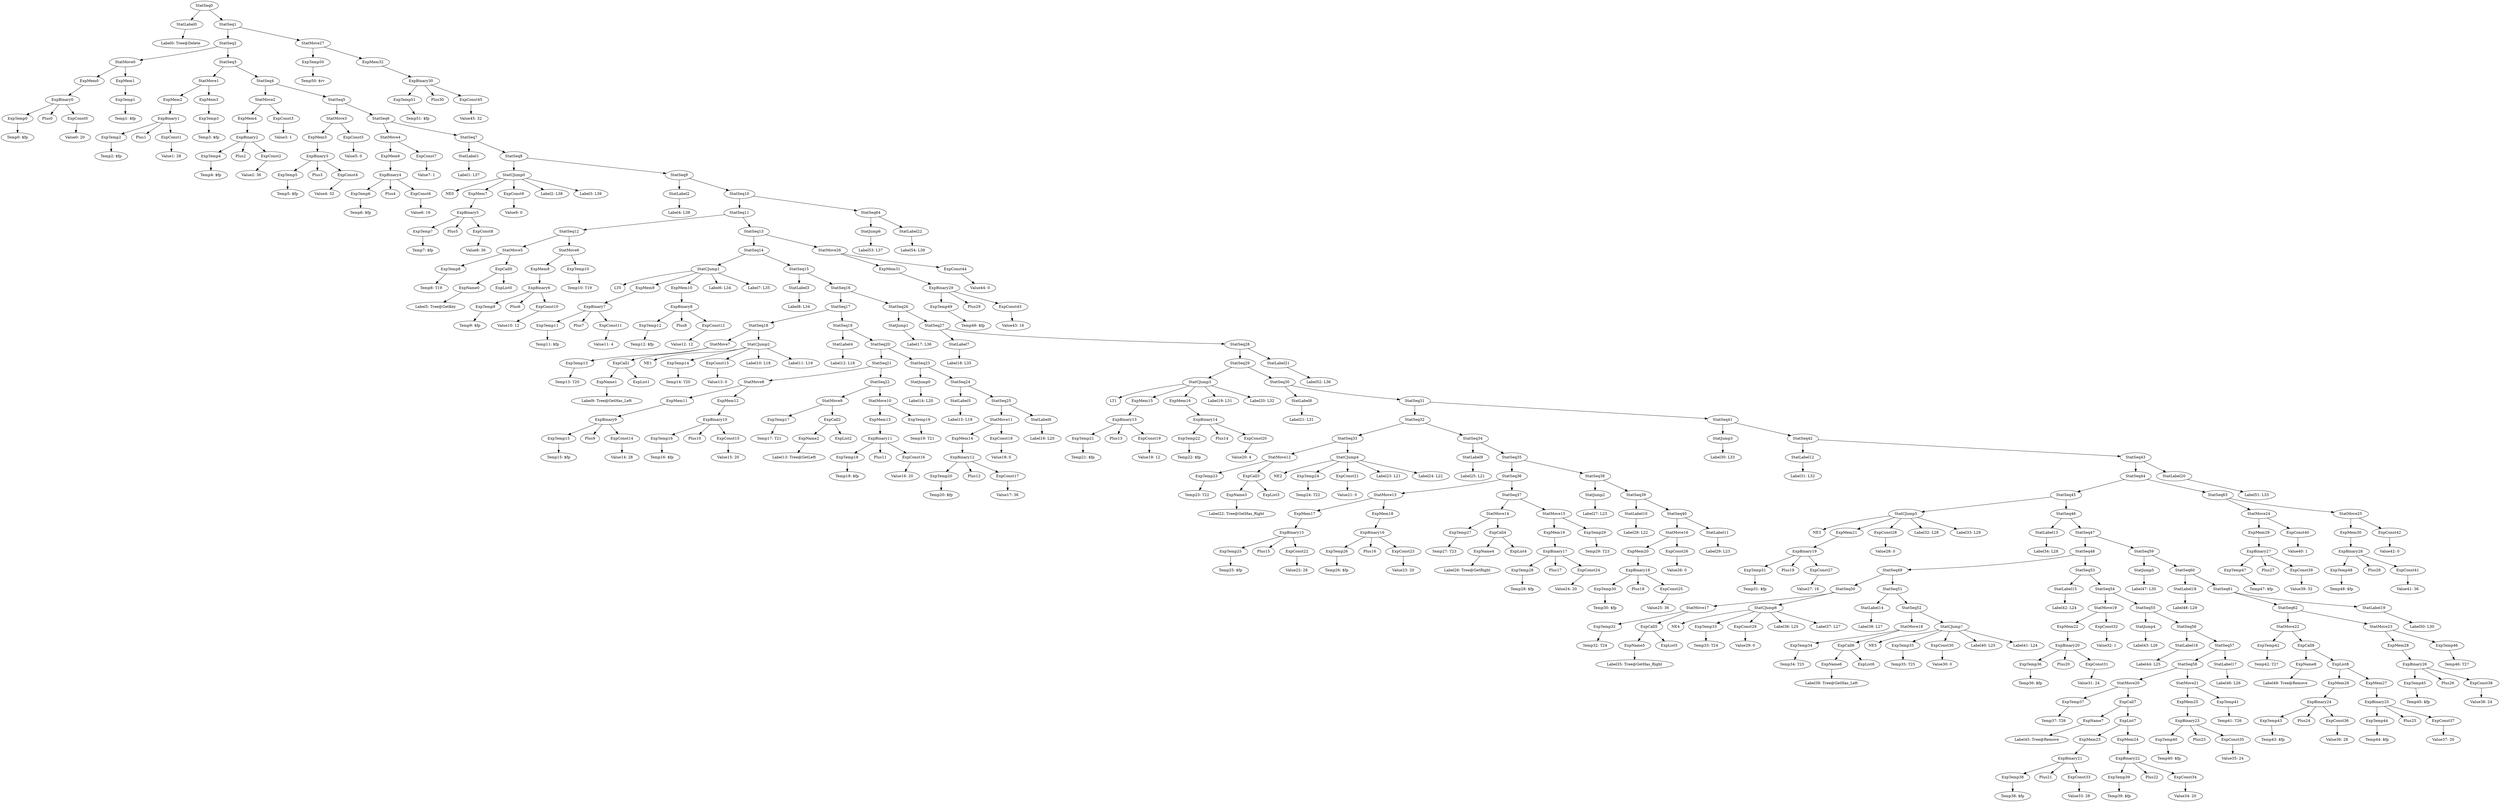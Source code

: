 digraph {
	ordering = out;
	ExpMem32 -> ExpBinary30;
	ExpBinary30 -> ExpTemp51;
	ExpBinary30 -> Plus30;
	ExpBinary30 -> ExpConst45;
	ExpTemp50 -> "Temp50: $rv";
	ExpConst44 -> "Value44: 0";
	ExpMem31 -> ExpBinary29;
	ExpConst43 -> "Value43: 16";
	StatSeq13 -> StatSeq14;
	StatSeq13 -> StatMove26;
	StatLabel21 -> "Label52: L36";
	StatSeq28 -> StatSeq29;
	StatSeq28 -> StatLabel21;
	StatSeq43 -> StatSeq44;
	StatSeq43 -> StatLabel20;
	StatMove25 -> ExpMem30;
	StatMove25 -> ExpConst42;
	ExpMem30 -> ExpBinary28;
	ExpBinary28 -> ExpTemp48;
	ExpBinary28 -> Plus28;
	ExpBinary28 -> ExpConst41;
	ExpTemp48 -> "Temp48: $fp";
	ExpConst40 -> "Value40: 1";
	StatMove24 -> ExpMem29;
	StatMove24 -> ExpConst40;
	ExpMem29 -> ExpBinary27;
	ExpConst39 -> "Value39: 32";
	StatLabel19 -> "Label50: L30";
	ExpConst38 -> "Value38: 24";
	ExpBinary26 -> ExpTemp45;
	ExpBinary26 -> Plus26;
	ExpBinary26 -> ExpConst38;
	StatSeq62 -> StatMove22;
	StatSeq62 -> StatMove23;
	ExpConst37 -> "Value37: 20";
	ExpList8 -> ExpMem26;
	ExpList8 -> ExpMem27;
	ExpTemp43 -> "Temp43: $fp";
	ExpCall8 -> ExpName8;
	ExpCall8 -> ExpList8;
	StatMove22 -> ExpTemp42;
	StatMove22 -> ExpCall8;
	ExpTemp42 -> "Temp42: T27";
	StatSeq60 -> StatLabel18;
	StatSeq60 -> StatSeq61;
	StatSeq59 -> StatJump5;
	StatSeq59 -> StatSeq60;
	StatSeq47 -> StatSeq48;
	StatSeq47 -> StatSeq59;
	StatSeq57 -> StatSeq58;
	StatSeq57 -> StatLabel17;
	ExpTemp41 -> "Temp41: T26";
	ExpMem27 -> ExpBinary25;
	StatMove21 -> ExpMem25;
	StatMove21 -> ExpTemp41;
	ExpMem25 -> ExpBinary23;
	ExpConst35 -> "Value35: 24";
	StatSeq58 -> StatMove20;
	StatSeq58 -> StatMove21;
	ExpMem24 -> ExpBinary22;
	ExpTemp39 -> "Temp39: $fp";
	ExpList7 -> ExpMem23;
	ExpList7 -> ExpMem24;
	ExpBinary25 -> ExpTemp44;
	ExpBinary25 -> Plus25;
	ExpBinary25 -> ExpConst37;
	ExpMem23 -> ExpBinary21;
	ExpCall7 -> ExpName7;
	ExpCall7 -> ExpList7;
	ExpName7 -> "Label45: Tree@Remove";
	StatMove20 -> ExpTemp37;
	StatMove20 -> ExpCall7;
	ExpTemp37 -> "Temp37: T26";
	StatSeq56 -> StatLabel16;
	StatSeq56 -> StatSeq57;
	ExpMem26 -> ExpBinary24;
	StatLabel16 -> "Label44: L25";
	ExpConst32 -> "Value32: 1";
	ExpConst31 -> "Value31: 24";
	StatSeq53 -> StatLabel15;
	StatSeq53 -> StatSeq54;
	ExpTemp45 -> "Temp45: $fp";
	StatLabel15 -> "Label42: L24";
	StatSeq48 -> StatSeq49;
	StatSeq48 -> StatSeq53;
	ExpConst30 -> "Value30: 0";
	StatMove23 -> ExpMem28;
	StatMove23 -> ExpTemp46;
	ExpTemp35 -> "Temp35: T25";
	ExpCall6 -> ExpName6;
	ExpCall6 -> ExpList6;
	ExpTemp38 -> "Temp38: $fp";
	ExpName6 -> "Label39: Tree@GetHas_Left";
	StatSeq63 -> StatMove24;
	StatSeq63 -> StatMove25;
	StatMove18 -> ExpTemp34;
	StatMove18 -> ExpCall6;
	StatSeq51 -> StatLabel14;
	StatSeq51 -> StatSeq52;
	StatSeq10 -> StatSeq11;
	StatSeq10 -> StatSeq64;
	StatLabel14 -> "Label38: L27";
	StatSeq49 -> StatSeq50;
	StatSeq49 -> StatSeq51;
	ExpConst29 -> "Value29: 0";
	ExpBinary22 -> ExpTemp39;
	ExpBinary22 -> Plus22;
	ExpBinary22 -> ExpConst34;
	ExpTemp33 -> "Temp33: T24";
	StatCJump6 -> NE4;
	StatCJump6 -> ExpTemp33;
	StatCJump6 -> ExpConst29;
	StatCJump6 -> "Label36: L25";
	StatCJump6 -> "Label37: L27";
	StatSeq50 -> StatMove17;
	StatSeq50 -> StatCJump6;
	ExpCall5 -> ExpName5;
	ExpCall5 -> ExpList5;
	ExpTemp23 -> "Temp23: T22";
	ExpMem12 -> ExpBinary10;
	ExpBinary23 -> ExpTemp40;
	ExpBinary23 -> Plus23;
	ExpBinary23 -> ExpConst35;
	StatMove16 -> ExpMem20;
	StatMove16 -> ExpConst26;
	ExpTemp44 -> "Temp44: $fp";
	StatMove11 -> ExpMem14;
	StatMove11 -> ExpConst18;
	ExpConst19 -> "Value19: 12";
	StatMove12 -> ExpTemp23;
	StatMove12 -> ExpCall3;
	StatSeq45 -> StatCJump5;
	StatSeq45 -> StatSeq46;
	ExpBinary10 -> ExpTemp16;
	ExpBinary10 -> Plus10;
	ExpBinary10 -> ExpConst15;
	ExpTemp13 -> "Temp13: T20";
	ExpTemp15 -> "Temp15: $fp";
	ExpName1 -> "Label9: Tree@GetHas_Left";
	StatJump4 -> "Label43: L26";
	ExpMem10 -> ExpBinary8;
	ExpTemp10 -> "Temp10: T19";
	ExpTemp47 -> "Temp47: $fp";
	ExpConst11 -> "Value11: 4";
	ExpConst34 -> "Value34: 20";
	StatCJump1 -> LT0;
	StatCJump1 -> ExpMem9;
	StatCJump1 -> ExpMem10;
	StatCJump1 -> "Label6: L34";
	StatCJump1 -> "Label7: L35";
	ExpCall3 -> ExpName3;
	ExpCall3 -> ExpList3;
	ExpConst25 -> "Value25: 36";
	ExpTemp16 -> "Temp16: $fp";
	StatCJump2 -> NE1;
	StatCJump2 -> ExpTemp14;
	StatCJump2 -> ExpConst13;
	StatCJump2 -> "Label10: L18";
	StatCJump2 -> "Label11: L19";
	ExpBinary6 -> ExpTemp9;
	ExpBinary6 -> Plus6;
	ExpBinary6 -> ExpConst10;
	ExpBinary24 -> ExpTemp43;
	ExpBinary24 -> Plus24;
	ExpBinary24 -> ExpConst36;
	ExpBinary9 -> ExpTemp15;
	ExpBinary9 -> Plus9;
	ExpBinary9 -> ExpConst14;
	ExpCall4 -> ExpName4;
	ExpCall4 -> ExpList4;
	StatJump3 -> "Label30: L33";
	ExpTemp32 -> "Temp32: T24";
	ExpName0 -> "Label5: Tree@GetKey";
	StatJump5 -> "Label47: L30";
	StatLabel17 -> "Label46: L26";
	ExpConst8 -> "Value8: 36";
	ExpTemp20 -> "Temp20: $fp";
	ExpConst12 -> "Value12: 12";
	ExpTemp8 -> "Temp8: T19";
	ExpMem15 -> ExpBinary13;
	StatLabel18 -> "Label48: L29";
	ExpCall0 -> ExpName0;
	ExpCall0 -> ExpList0;
	StatSeq9 -> StatLabel2;
	StatSeq9 -> StatSeq10;
	StatLabel2 -> "Label4: L38";
	StatJump6 -> "Label53: L37";
	StatMove5 -> ExpTemp8;
	StatMove5 -> ExpCall0;
	ExpConst14 -> "Value14: 28";
	ExpConst9 -> "Value9: 0";
	StatSeq21 -> StatMove8;
	StatSeq21 -> StatSeq22;
	ExpBinary11 -> ExpTemp18;
	ExpBinary11 -> Plus11;
	ExpBinary11 -> ExpConst16;
	StatLabel12 -> "Label31: L32";
	ExpBinary0 -> ExpTemp0;
	ExpBinary0 -> Plus0;
	ExpBinary0 -> ExpConst0;
	StatSeq12 -> StatMove5;
	StatSeq12 -> StatMove6;
	ExpTemp4 -> "Temp4: $fp";
	StatLabel5 -> "Label15: L19";
	ExpBinary27 -> ExpTemp47;
	ExpBinary27 -> Plus27;
	ExpBinary27 -> ExpConst39;
	StatMove1 -> ExpMem2;
	StatMove1 -> ExpMem3;
	StatLabel4 -> "Label12: L18";
	StatSeq23 -> StatJump0;
	StatSeq23 -> StatSeq24;
	StatSeq17 -> StatSeq18;
	StatSeq17 -> StatSeq19;
	ExpTemp19 -> "Temp19: T21";
	StatSeq1 -> StatSeq2;
	StatSeq1 -> StatMove27;
	StatSeq30 -> StatLabel8;
	StatSeq30 -> StatSeq31;
	ExpConst36 -> "Value36: 28";
	StatSeq5 -> StatMove3;
	StatSeq5 -> StatSeq6;
	StatCJump0 -> NE0;
	StatCJump0 -> ExpMem7;
	StatCJump0 -> ExpConst9;
	StatCJump0 -> "Label2: L38";
	StatCJump0 -> "Label3: L39";
	ExpConst41 -> "Value41: 36";
	ExpConst1 -> "Value1: 28";
	ExpTemp2 -> "Temp2: $fp";
	StatLabel11 -> "Label29: L23";
	ExpTemp34 -> "Temp34: T25";
	StatLabel7 -> "Label18: L35";
	ExpBinary14 -> ExpTemp22;
	ExpBinary14 -> Plus14;
	ExpBinary14 -> ExpConst20;
	StatMove0 -> ExpMem0;
	StatMove0 -> ExpMem1;
	ExpTemp12 -> "Temp12: $fp";
	ExpTemp14 -> "Temp14: T20";
	StatLabel6 -> "Label16: L20";
	StatJump1 -> "Label17: L36";
	StatLabel1 -> "Label1: L37";
	StatMove7 -> ExpTemp13;
	StatMove7 -> ExpCall1;
	ExpTemp7 -> "Temp7: $fp";
	StatMove19 -> ExpMem22;
	StatMove19 -> ExpConst32;
	ExpTemp0 -> "Temp0: $fp";
	StatSeq54 -> StatMove19;
	StatSeq54 -> StatSeq55;
	ExpConst15 -> "Value15: 20";
	StatSeq33 -> StatMove12;
	StatSeq33 -> StatCJump4;
	StatSeq15 -> StatLabel3;
	StatSeq15 -> StatSeq16;
	StatSeq3 -> StatMove1;
	StatSeq3 -> StatSeq4;
	ExpTemp46 -> "Temp46: T27";
	ExpConst13 -> "Value13: 0";
	ExpMem7 -> ExpBinary5;
	ExpConst45 -> "Value45: 32";
	ExpTemp40 -> "Temp40: $fp";
	ExpBinary3 -> ExpTemp5;
	ExpBinary3 -> Plus3;
	ExpBinary3 -> ExpConst4;
	StatMove15 -> ExpMem19;
	StatMove15 -> ExpTemp29;
	StatSeq8 -> StatCJump0;
	StatSeq8 -> StatSeq9;
	ExpMem8 -> ExpBinary6;
	StatSeq6 -> StatMove4;
	StatSeq6 -> StatSeq7;
	ExpConst42 -> "Value42: 0";
	StatMove17 -> ExpTemp32;
	StatMove17 -> ExpCall5;
	ExpTemp11 -> "Temp11: $fp";
	StatSeq0 -> StatLabel0;
	StatSeq0 -> StatSeq1;
	ExpConst23 -> "Value23: 20";
	ExpMem21 -> ExpBinary19;
	ExpTemp1 -> "Temp1: $fp";
	ExpBinary4 -> ExpTemp6;
	ExpBinary4 -> Plus4;
	ExpBinary4 -> ExpConst6;
	StatSeq55 -> StatJump4;
	StatSeq55 -> StatSeq56;
	ExpTemp5 -> "Temp5: $fp";
	ExpBinary17 -> ExpTemp28;
	ExpBinary17 -> Plus17;
	ExpBinary17 -> ExpConst24;
	ExpMem16 -> ExpBinary14;
	ExpBinary2 -> ExpTemp4;
	ExpBinary2 -> Plus2;
	ExpBinary2 -> ExpConst2;
	StatSeq44 -> StatSeq45;
	StatSeq44 -> StatSeq63;
	ExpMem22 -> ExpBinary20;
	ExpMem5 -> ExpBinary3;
	StatSeq7 -> StatLabel1;
	StatSeq7 -> StatSeq8;
	StatSeq16 -> StatSeq17;
	StatSeq16 -> StatSeq26;
	ExpConst27 -> "Value27: 16";
	StatSeq52 -> StatMove18;
	StatSeq52 -> StatCJump7;
	ExpMem3 -> ExpTemp3;
	ExpBinary1 -> ExpTemp2;
	ExpBinary1 -> Plus1;
	ExpBinary1 -> ExpConst1;
	ExpConst10 -> "Value10: 12";
	ExpTemp36 -> "Temp36: $fp";
	StatSeq4 -> StatMove2;
	StatSeq4 -> StatSeq5;
	ExpMem0 -> ExpBinary0;
	ExpMem1 -> ExpTemp1;
	ExpMem9 -> ExpBinary7;
	ExpConst6 -> "Value6: 16";
	ExpMem28 -> ExpBinary26;
	ExpName8 -> "Label49: Tree@Remove";
	StatMove2 -> ExpMem4;
	StatMove2 -> ExpConst3;
	ExpBinary13 -> ExpTemp21;
	ExpBinary13 -> Plus13;
	ExpBinary13 -> ExpConst19;
	ExpTemp17 -> "Temp17: T21";
	ExpConst3 -> "Value3: 1";
	StatLabel0 -> "Label0: Tree@Delete";
	ExpConst24 -> "Value24: 20";
	ExpBinary8 -> ExpTemp12;
	ExpBinary8 -> Plus8;
	ExpBinary8 -> ExpConst12;
	ExpConst5 -> "Value5: 0";
	StatSeq26 -> StatJump1;
	StatSeq26 -> StatSeq27;
	ExpConst0 -> "Value0: 20";
	ExpMem2 -> ExpBinary1;
	StatSeq42 -> StatLabel12;
	StatSeq42 -> StatSeq43;
	StatSeq11 -> StatSeq12;
	StatSeq11 -> StatSeq13;
	ExpBinary7 -> ExpTemp11;
	ExpBinary7 -> Plus7;
	ExpBinary7 -> ExpConst11;
	ExpBinary5 -> ExpTemp7;
	ExpBinary5 -> Plus5;
	ExpBinary5 -> ExpConst8;
	ExpConst4 -> "Value4: 32";
	StatMove4 -> ExpMem6;
	StatMove4 -> ExpConst7;
	StatMove9 -> ExpTemp17;
	StatMove9 -> ExpCall2;
	ExpName2 -> "Label13: Tree@GetLeft";
	ExpConst2 -> "Value2: 36";
	ExpCall2 -> ExpName2;
	ExpCall2 -> ExpList2;
	StatSeq20 -> StatSeq21;
	StatSeq20 -> StatSeq23;
	ExpBinary15 -> ExpTemp25;
	ExpBinary15 -> Plus15;
	ExpBinary15 -> ExpConst22;
	StatSeq64 -> StatJump6;
	StatSeq64 -> StatLabel22;
	StatSeq19 -> StatLabel4;
	StatSeq19 -> StatSeq20;
	StatSeq22 -> StatMove9;
	StatSeq22 -> StatMove10;
	ExpMem6 -> ExpBinary4;
	ExpConst16 -> "Value16: 20";
	StatSeq14 -> StatCJump1;
	StatSeq14 -> StatSeq15;
	StatCJump4 -> NE2;
	StatCJump4 -> ExpTemp24;
	StatCJump4 -> ExpConst21;
	StatCJump4 -> "Label23: L21";
	StatCJump4 -> "Label24: L22";
	ExpMem13 -> ExpBinary11;
	ExpMem4 -> ExpBinary2;
	StatMove10 -> ExpMem13;
	StatMove10 -> ExpTemp19;
	StatSeq39 -> StatLabel10;
	StatSeq39 -> StatSeq40;
	StatJump0 -> "Label14: L20";
	StatMove6 -> ExpMem8;
	StatMove6 -> ExpTemp10;
	ExpBinary12 -> ExpTemp20;
	ExpBinary12 -> Plus12;
	ExpBinary12 -> ExpConst17;
	ExpConst26 -> "Value26: 0";
	ExpConst18 -> "Value18: 0";
	StatSeq61 -> StatSeq62;
	StatSeq61 -> StatLabel19;
	ExpName5 -> "Label35: Tree@GetHas_Right";
	ExpConst17 -> "Value17: 36";
	StatSeq31 -> StatSeq32;
	StatSeq31 -> StatSeq41;
	ExpMem14 -> ExpBinary12;
	StatMove3 -> ExpMem5;
	StatMove3 -> ExpConst5;
	StatSeq25 -> StatMove11;
	StatSeq25 -> StatLabel6;
	ExpTemp9 -> "Temp9: $fp";
	StatSeq27 -> StatLabel7;
	StatSeq27 -> StatSeq28;
	ExpBinary21 -> ExpTemp38;
	ExpBinary21 -> Plus21;
	ExpBinary21 -> ExpConst33;
	StatCJump3 -> LT1;
	StatCJump3 -> ExpMem15;
	StatCJump3 -> ExpMem16;
	StatCJump3 -> "Label19: L31";
	StatCJump3 -> "Label20: L32";
	ExpConst7 -> "Value7: 1";
	ExpTemp21 -> "Temp21: $fp";
	StatMove27 -> ExpTemp50;
	StatMove27 -> ExpMem32;
	ExpTemp22 -> "Temp22: $fp";
	ExpBinary20 -> ExpTemp36;
	ExpBinary20 -> Plus20;
	ExpBinary20 -> ExpConst31;
	ExpTemp28 -> "Temp28: $fp";
	StatMove8 -> ExpMem11;
	StatMove8 -> ExpMem12;
	StatSeq32 -> StatSeq33;
	StatSeq32 -> StatSeq34;
	ExpConst20 -> "Value20: 4";
	StatSeq29 -> StatCJump3;
	StatSeq29 -> StatSeq30;
	ExpName3 -> "Label22: Tree@GetHas_Right";
	ExpTemp31 -> "Temp31: $fp";
	ExpTemp24 -> "Temp24: T22";
	ExpTemp49 -> "Temp49: $fp";
	ExpConst33 -> "Value33: 28";
	ExpConst21 -> "Value21: 0";
	ExpBinary29 -> ExpTemp49;
	ExpBinary29 -> Plus29;
	ExpBinary29 -> ExpConst43;
	StatLabel9 -> "Label25: L21";
	StatSeq34 -> StatLabel9;
	StatSeq34 -> StatSeq35;
	ExpConst22 -> "Value22: 28";
	ExpTemp25 -> "Temp25: $fp";
	ExpMem17 -> ExpBinary15;
	StatMove13 -> ExpMem17;
	StatMove13 -> ExpMem18;
	ExpTemp26 -> "Temp26: $fp";
	ExpBinary16 -> ExpTemp26;
	ExpBinary16 -> Plus16;
	ExpBinary16 -> ExpConst23;
	ExpTemp18 -> "Temp18: $fp";
	ExpConst28 -> "Value28: 0";
	ExpMem18 -> ExpBinary16;
	StatMove26 -> ExpMem31;
	StatMove26 -> ExpConst44;
	ExpMem11 -> ExpBinary9;
	StatSeq36 -> StatMove13;
	StatSeq36 -> StatSeq37;
	StatSeq37 -> StatMove14;
	StatSeq37 -> StatMove15;
	ExpTemp3 -> "Temp3: $fp";
	ExpTemp6 -> "Temp6: $fp";
	StatLabel8 -> "Label21: L31";
	ExpBinary18 -> ExpTemp30;
	ExpBinary18 -> Plus18;
	ExpBinary18 -> ExpConst25;
	ExpTemp27 -> "Temp27: T23";
	StatMove14 -> ExpTemp27;
	StatMove14 -> ExpCall4;
	StatSeq35 -> StatSeq36;
	StatSeq35 -> StatSeq38;
	ExpName4 -> "Label26: Tree@GetRight";
	ExpTemp29 -> "Temp29: T23";
	ExpTemp51 -> "Temp51: $fp";
	StatCJump7 -> NE5;
	StatCJump7 -> ExpTemp35;
	StatCJump7 -> ExpConst30;
	StatCJump7 -> "Label40: L25";
	StatCJump7 -> "Label41: L24";
	StatJump2 -> "Label27: L23";
	StatLabel10 -> "Label28: L22";
	StatSeq38 -> StatJump2;
	StatSeq38 -> StatSeq39;
	ExpTemp30 -> "Temp30: $fp";
	ExpMem20 -> ExpBinary18;
	StatSeq40 -> StatMove16;
	StatSeq40 -> StatLabel11;
	StatSeq18 -> StatMove7;
	StatSeq18 -> StatCJump2;
	StatLabel3 -> "Label8: L34";
	StatSeq41 -> StatJump3;
	StatSeq41 -> StatSeq42;
	StatLabel20 -> "Label51: L33";
	ExpCall1 -> ExpName1;
	ExpCall1 -> ExpList1;
	ExpMem19 -> ExpBinary17;
	StatCJump5 -> NE3;
	StatCJump5 -> ExpMem21;
	StatCJump5 -> ExpConst28;
	StatCJump5 -> "Label32: L28";
	StatCJump5 -> "Label33: L29";
	StatLabel22 -> "Label54: L39";
	ExpBinary19 -> ExpTemp31;
	ExpBinary19 -> Plus19;
	ExpBinary19 -> ExpConst27;
	StatSeq2 -> StatMove0;
	StatSeq2 -> StatSeq3;
	StatLabel13 -> "Label34: L28";
	StatSeq24 -> StatLabel5;
	StatSeq24 -> StatSeq25;
	StatSeq46 -> StatLabel13;
	StatSeq46 -> StatSeq47;
}

